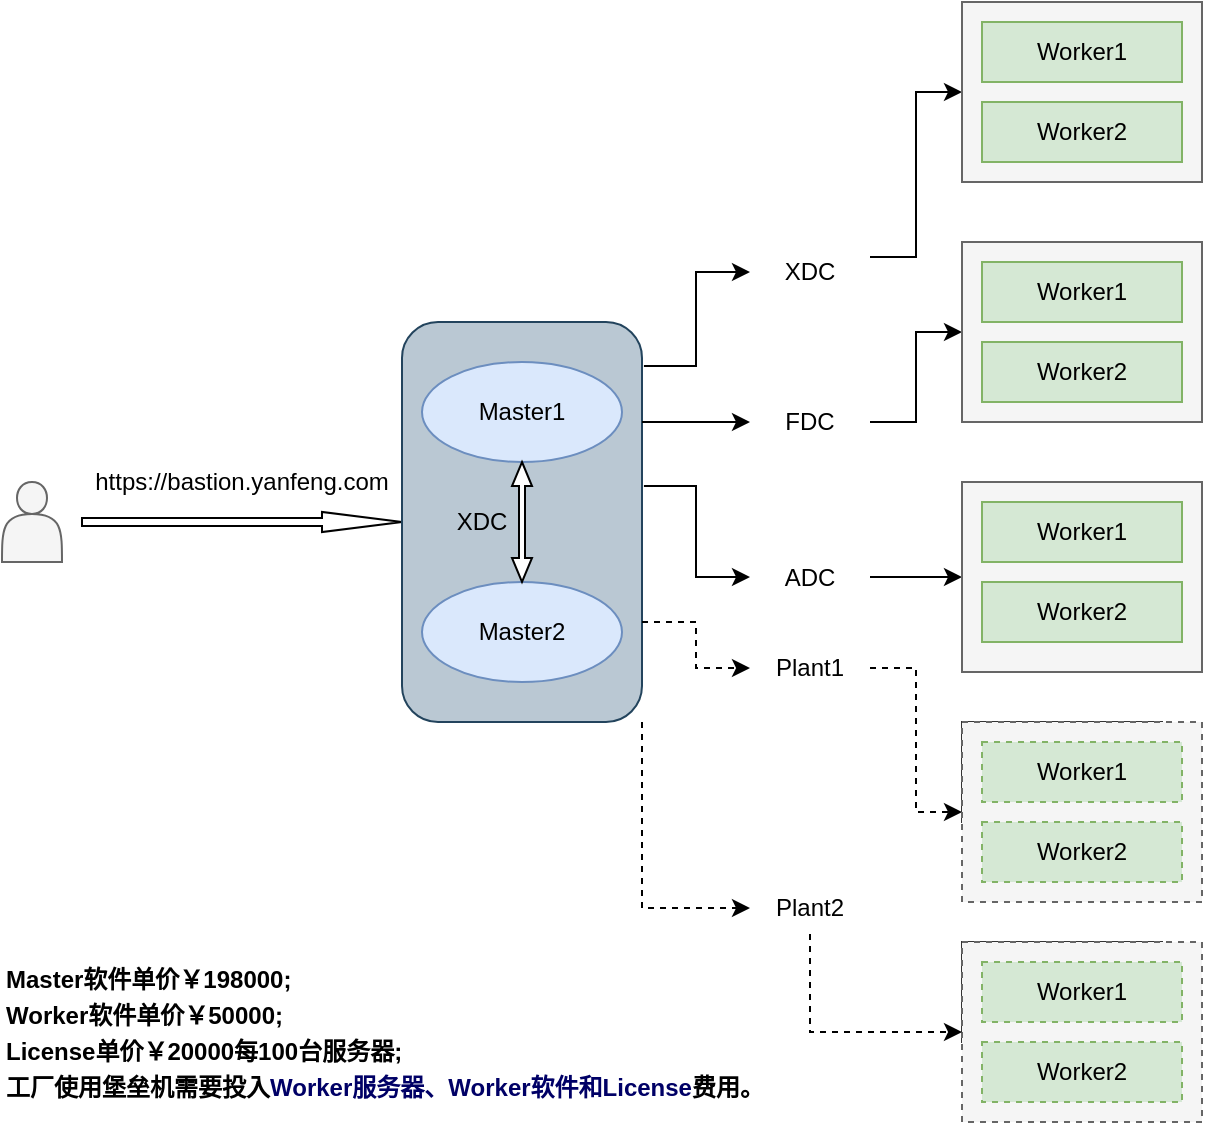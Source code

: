 <mxfile version="24.7.17">
  <diagram name="第 1 页" id="lUHJqOYcLx_I8CIas6FB">
    <mxGraphModel dx="1434" dy="780" grid="1" gridSize="10" guides="1" tooltips="1" connect="1" arrows="1" fold="1" page="1" pageScale="1" pageWidth="827" pageHeight="1169" math="0" shadow="0">
      <root>
        <mxCell id="0" />
        <mxCell id="1" parent="0" />
        <mxCell id="XpDxkfP4jnby5Jq5ViRB-1" value="" style="shape=actor;whiteSpace=wrap;html=1;fillColor=#f5f5f5;strokeColor=#666666;fontColor=#333333;" vertex="1" parent="1">
          <mxGeometry x="40" y="320" width="30" height="40" as="geometry" />
        </mxCell>
        <mxCell id="XpDxkfP4jnby5Jq5ViRB-2" value="" style="html=1;shadow=0;dashed=0;align=center;verticalAlign=middle;shape=mxgraph.arrows2.arrow;dy=0.6;dx=40;notch=0;" vertex="1" parent="1">
          <mxGeometry x="80" y="335" width="160" height="10" as="geometry" />
        </mxCell>
        <mxCell id="XpDxkfP4jnby5Jq5ViRB-19" style="edgeStyle=orthogonalEdgeStyle;rounded=0;orthogonalLoop=1;jettySize=auto;html=1;exitX=1;exitY=0.25;exitDx=0;exitDy=0;entryX=0;entryY=0.5;entryDx=0;entryDy=0;" edge="1" parent="1" source="XpDxkfP4jnby5Jq5ViRB-36" target="XpDxkfP4jnby5Jq5ViRB-13">
          <mxGeometry relative="1" as="geometry" />
        </mxCell>
        <mxCell id="XpDxkfP4jnby5Jq5ViRB-34" style="edgeStyle=orthogonalEdgeStyle;rounded=0;orthogonalLoop=1;jettySize=auto;html=1;exitX=1;exitY=0.5;exitDx=0;exitDy=0;entryX=0;entryY=0.5;entryDx=0;entryDy=0;" edge="1" parent="1" source="XpDxkfP4jnby5Jq5ViRB-37" target="XpDxkfP4jnby5Jq5ViRB-23">
          <mxGeometry relative="1" as="geometry" />
        </mxCell>
        <mxCell id="XpDxkfP4jnby5Jq5ViRB-35" style="edgeStyle=orthogonalEdgeStyle;rounded=0;orthogonalLoop=1;jettySize=auto;html=1;exitX=1;exitY=0.5;exitDx=0;exitDy=0;entryX=0;entryY=0.5;entryDx=0;entryDy=0;" edge="1" parent="1" source="XpDxkfP4jnby5Jq5ViRB-41" target="XpDxkfP4jnby5Jq5ViRB-59">
          <mxGeometry relative="1" as="geometry">
            <mxPoint x="490" y="410" as="targetPoint" />
          </mxGeometry>
        </mxCell>
        <mxCell id="XpDxkfP4jnby5Jq5ViRB-3" value="" style="rounded=1;whiteSpace=wrap;html=1;fillColor=#bac8d3;strokeColor=#23445d;" vertex="1" parent="1">
          <mxGeometry x="240" y="240" width="120" height="200" as="geometry" />
        </mxCell>
        <mxCell id="XpDxkfP4jnby5Jq5ViRB-5" value="Master1" style="ellipse;whiteSpace=wrap;html=1;fillColor=#dae8fc;strokeColor=#6c8ebf;" vertex="1" parent="1">
          <mxGeometry x="250" y="260" width="100" height="50" as="geometry" />
        </mxCell>
        <mxCell id="XpDxkfP4jnby5Jq5ViRB-6" value="Master2" style="ellipse;whiteSpace=wrap;html=1;fillColor=#dae8fc;strokeColor=#6c8ebf;" vertex="1" parent="1">
          <mxGeometry x="250" y="370" width="100" height="50" as="geometry" />
        </mxCell>
        <mxCell id="XpDxkfP4jnby5Jq5ViRB-7" value="" style="shape=doubleArrow;direction=south;whiteSpace=wrap;html=1;" vertex="1" parent="1">
          <mxGeometry x="295" y="310" width="10" height="60" as="geometry" />
        </mxCell>
        <mxCell id="XpDxkfP4jnby5Jq5ViRB-8" value="https://bastion.yanfeng.com" style="text;html=1;align=center;verticalAlign=middle;whiteSpace=wrap;rounded=0;" vertex="1" parent="1">
          <mxGeometry x="130" y="305" width="60" height="30" as="geometry" />
        </mxCell>
        <mxCell id="XpDxkfP4jnby5Jq5ViRB-10" value="XDC" style="text;html=1;align=center;verticalAlign=middle;whiteSpace=wrap;rounded=0;" vertex="1" parent="1">
          <mxGeometry x="250" y="325" width="60" height="30" as="geometry" />
        </mxCell>
        <mxCell id="XpDxkfP4jnby5Jq5ViRB-13" value="" style="rounded=0;whiteSpace=wrap;html=1;fillColor=#f5f5f5;fontColor=#333333;strokeColor=#666666;" vertex="1" parent="1">
          <mxGeometry x="520" y="80" width="120" height="90" as="geometry" />
        </mxCell>
        <mxCell id="XpDxkfP4jnby5Jq5ViRB-23" value="" style="rounded=0;whiteSpace=wrap;html=1;fillColor=#f5f5f5;fontColor=#333333;strokeColor=#666666;" vertex="1" parent="1">
          <mxGeometry x="520" y="200" width="120" height="90" as="geometry" />
        </mxCell>
        <mxCell id="XpDxkfP4jnby5Jq5ViRB-24" value="Worker1" style="rounded=0;whiteSpace=wrap;html=1;fillColor=#d5e8d4;strokeColor=#82b366;" vertex="1" parent="1">
          <mxGeometry x="530" y="210" width="100" height="30" as="geometry" />
        </mxCell>
        <mxCell id="XpDxkfP4jnby5Jq5ViRB-25" value="Worker2" style="rounded=0;whiteSpace=wrap;html=1;fillColor=#d5e8d4;strokeColor=#82b366;" vertex="1" parent="1">
          <mxGeometry x="530" y="250" width="100" height="30" as="geometry" />
        </mxCell>
        <mxCell id="XpDxkfP4jnby5Jq5ViRB-27" value="Worker1" style="rounded=0;whiteSpace=wrap;html=1;fillColor=#d5e8d4;strokeColor=#82b366;" vertex="1" parent="1">
          <mxGeometry x="530" y="90" width="100" height="30" as="geometry" />
        </mxCell>
        <mxCell id="XpDxkfP4jnby5Jq5ViRB-28" value="Worker2" style="rounded=0;whiteSpace=wrap;html=1;fillColor=#d5e8d4;strokeColor=#82b366;" vertex="1" parent="1">
          <mxGeometry x="530" y="130" width="100" height="30" as="geometry" />
        </mxCell>
        <mxCell id="XpDxkfP4jnby5Jq5ViRB-39" value="" style="edgeStyle=orthogonalEdgeStyle;rounded=0;orthogonalLoop=1;jettySize=auto;html=1;exitX=1;exitY=0.25;exitDx=0;exitDy=0;entryX=0;entryY=0.5;entryDx=0;entryDy=0;" edge="1" parent="1" source="XpDxkfP4jnby5Jq5ViRB-3" target="XpDxkfP4jnby5Jq5ViRB-37">
          <mxGeometry relative="1" as="geometry">
            <mxPoint x="360" y="340" as="sourcePoint" />
            <mxPoint x="520" y="310" as="targetPoint" />
          </mxGeometry>
        </mxCell>
        <mxCell id="XpDxkfP4jnby5Jq5ViRB-37" value="FDC" style="text;html=1;align=center;verticalAlign=middle;whiteSpace=wrap;rounded=0;" vertex="1" parent="1">
          <mxGeometry x="414" y="275" width="60" height="30" as="geometry" />
        </mxCell>
        <mxCell id="XpDxkfP4jnby5Jq5ViRB-40" value="" style="edgeStyle=orthogonalEdgeStyle;rounded=0;orthogonalLoop=1;jettySize=auto;html=1;exitX=1.008;exitY=0.11;exitDx=0;exitDy=0;entryX=0;entryY=0.5;entryDx=0;entryDy=0;exitPerimeter=0;" edge="1" parent="1" source="XpDxkfP4jnby5Jq5ViRB-3" target="XpDxkfP4jnby5Jq5ViRB-36">
          <mxGeometry relative="1" as="geometry">
            <mxPoint x="360" y="290" as="sourcePoint" />
            <mxPoint x="520" y="150" as="targetPoint" />
          </mxGeometry>
        </mxCell>
        <mxCell id="XpDxkfP4jnby5Jq5ViRB-36" value="XDC" style="text;html=1;align=center;verticalAlign=middle;whiteSpace=wrap;rounded=0;" vertex="1" parent="1">
          <mxGeometry x="414" y="200" width="60" height="30" as="geometry" />
        </mxCell>
        <mxCell id="XpDxkfP4jnby5Jq5ViRB-42" value="" style="edgeStyle=orthogonalEdgeStyle;rounded=0;orthogonalLoop=1;jettySize=auto;html=1;exitX=1.008;exitY=0.41;exitDx=0;exitDy=0;entryX=0;entryY=0.5;entryDx=0;entryDy=0;exitPerimeter=0;" edge="1" parent="1" source="XpDxkfP4jnby5Jq5ViRB-3" target="XpDxkfP4jnby5Jq5ViRB-41">
          <mxGeometry relative="1" as="geometry">
            <mxPoint x="360" y="390" as="sourcePoint" />
            <mxPoint x="520" y="470" as="targetPoint" />
          </mxGeometry>
        </mxCell>
        <mxCell id="XpDxkfP4jnby5Jq5ViRB-41" value="ADC" style="text;html=1;align=center;verticalAlign=middle;whiteSpace=wrap;rounded=0;" vertex="1" parent="1">
          <mxGeometry x="414" y="352" width="60" height="31" as="geometry" />
        </mxCell>
        <mxCell id="XpDxkfP4jnby5Jq5ViRB-48" style="edgeStyle=orthogonalEdgeStyle;rounded=0;orthogonalLoop=1;jettySize=auto;html=1;entryX=0;entryY=0.5;entryDx=0;entryDy=0;exitX=1;exitY=0.5;exitDx=0;exitDy=0;dashed=1;" edge="1" parent="1" source="XpDxkfP4jnby5Jq5ViRB-49" target="XpDxkfP4jnby5Jq5ViRB-54">
          <mxGeometry relative="1" as="geometry">
            <mxPoint x="450" y="560" as="sourcePoint" />
            <mxPoint x="511" y="565" as="targetPoint" />
          </mxGeometry>
        </mxCell>
        <mxCell id="XpDxkfP4jnby5Jq5ViRB-51" value="" style="edgeStyle=orthogonalEdgeStyle;rounded=0;orthogonalLoop=1;jettySize=auto;html=1;entryX=0;entryY=0.5;entryDx=0;entryDy=0;dashed=1;exitX=1;exitY=0.75;exitDx=0;exitDy=0;" edge="1" parent="1" source="XpDxkfP4jnby5Jq5ViRB-3" target="XpDxkfP4jnby5Jq5ViRB-49">
          <mxGeometry relative="1" as="geometry">
            <mxPoint x="380" y="390" as="sourcePoint" />
            <mxPoint x="520" y="630" as="targetPoint" />
          </mxGeometry>
        </mxCell>
        <mxCell id="XpDxkfP4jnby5Jq5ViRB-49" value="Plant1" style="text;html=1;align=center;verticalAlign=middle;whiteSpace=wrap;rounded=0;" vertex="1" parent="1">
          <mxGeometry x="414" y="400" width="60" height="26" as="geometry" />
        </mxCell>
        <mxCell id="XpDxkfP4jnby5Jq5ViRB-52" value="Worker1" style="rounded=0;whiteSpace=wrap;html=1;strokeColor=#333333;" vertex="1" parent="1">
          <mxGeometry x="520" y="440" width="100" height="50" as="geometry" />
        </mxCell>
        <mxCell id="XpDxkfP4jnby5Jq5ViRB-54" value="" style="rounded=0;whiteSpace=wrap;html=1;dashed=1;strokeColor=#666666;fillColor=#f5f5f5;fontColor=#333333;" vertex="1" parent="1">
          <mxGeometry x="520" y="440" width="120" height="90" as="geometry" />
        </mxCell>
        <mxCell id="XpDxkfP4jnby5Jq5ViRB-55" value="Worker1" style="rounded=0;whiteSpace=wrap;html=1;dashed=1;strokeColor=#82b366;fillColor=#d5e8d4;" vertex="1" parent="1">
          <mxGeometry x="530" y="450" width="100" height="30" as="geometry" />
        </mxCell>
        <mxCell id="XpDxkfP4jnby5Jq5ViRB-56" value="Worker2" style="rounded=0;whiteSpace=wrap;html=1;dashed=1;strokeColor=#82b366;fillColor=#d5e8d4;" vertex="1" parent="1">
          <mxGeometry x="530" y="490" width="100" height="30" as="geometry" />
        </mxCell>
        <mxCell id="XpDxkfP4jnby5Jq5ViRB-59" value="" style="rounded=0;whiteSpace=wrap;html=1;fillColor=#f5f5f5;fontColor=#333333;strokeColor=#666666;" vertex="1" parent="1">
          <mxGeometry x="520" y="320" width="120" height="95" as="geometry" />
        </mxCell>
        <mxCell id="XpDxkfP4jnby5Jq5ViRB-60" value="Worker1" style="rounded=0;whiteSpace=wrap;html=1;fillColor=#d5e8d4;strokeColor=#82b366;" vertex="1" parent="1">
          <mxGeometry x="530" y="330" width="100" height="30" as="geometry" />
        </mxCell>
        <mxCell id="XpDxkfP4jnby5Jq5ViRB-61" value="Worker2" style="rounded=0;whiteSpace=wrap;html=1;fillColor=#d5e8d4;strokeColor=#82b366;" vertex="1" parent="1">
          <mxGeometry x="530" y="370" width="100" height="30" as="geometry" />
        </mxCell>
        <mxCell id="XpDxkfP4jnby5Jq5ViRB-65" value="Worker1" style="rounded=0;whiteSpace=wrap;html=1;strokeColor=#333333;" vertex="1" parent="1">
          <mxGeometry x="520" y="550" width="100" height="50" as="geometry" />
        </mxCell>
        <mxCell id="XpDxkfP4jnby5Jq5ViRB-66" value="" style="rounded=0;whiteSpace=wrap;html=1;dashed=1;strokeColor=#666666;fillColor=#f5f5f5;fontColor=#333333;" vertex="1" parent="1">
          <mxGeometry x="520" y="550" width="120" height="90" as="geometry" />
        </mxCell>
        <mxCell id="XpDxkfP4jnby5Jq5ViRB-67" value="Worker1" style="rounded=0;whiteSpace=wrap;html=1;dashed=1;strokeColor=#82b366;fillColor=#d5e8d4;" vertex="1" parent="1">
          <mxGeometry x="530" y="560" width="100" height="30" as="geometry" />
        </mxCell>
        <mxCell id="XpDxkfP4jnby5Jq5ViRB-68" value="Worker2" style="rounded=0;whiteSpace=wrap;html=1;dashed=1;strokeColor=#82b366;fillColor=#d5e8d4;" vertex="1" parent="1">
          <mxGeometry x="530" y="600" width="100" height="30" as="geometry" />
        </mxCell>
        <mxCell id="XpDxkfP4jnby5Jq5ViRB-69" value="" style="edgeStyle=orthogonalEdgeStyle;rounded=0;orthogonalLoop=1;jettySize=auto;html=1;dashed=1;exitX=1;exitY=1;exitDx=0;exitDy=0;entryX=0;entryY=0.5;entryDx=0;entryDy=0;" edge="1" parent="1" source="XpDxkfP4jnby5Jq5ViRB-3" target="XpDxkfP4jnby5Jq5ViRB-70">
          <mxGeometry relative="1" as="geometry">
            <mxPoint x="370" y="430" as="sourcePoint" />
            <mxPoint x="390" y="490" as="targetPoint" />
            <Array as="points">
              <mxPoint x="360" y="533" />
            </Array>
          </mxGeometry>
        </mxCell>
        <mxCell id="XpDxkfP4jnby5Jq5ViRB-70" value="Plant2" style="text;html=1;align=center;verticalAlign=middle;whiteSpace=wrap;rounded=0;" vertex="1" parent="1">
          <mxGeometry x="414" y="520" width="60" height="26" as="geometry" />
        </mxCell>
        <mxCell id="XpDxkfP4jnby5Jq5ViRB-72" style="edgeStyle=orthogonalEdgeStyle;rounded=0;orthogonalLoop=1;jettySize=auto;html=1;entryX=0;entryY=0.5;entryDx=0;entryDy=0;exitX=0.5;exitY=1;exitDx=0;exitDy=0;dashed=1;" edge="1" parent="1" source="XpDxkfP4jnby5Jq5ViRB-70" target="XpDxkfP4jnby5Jq5ViRB-66">
          <mxGeometry relative="1" as="geometry">
            <mxPoint x="484" y="423" as="sourcePoint" />
            <mxPoint x="530" y="495" as="targetPoint" />
          </mxGeometry>
        </mxCell>
        <mxCell id="XpDxkfP4jnby5Jq5ViRB-73" value="&lt;p style=&quot;line-height: 150%;&quot;&gt;&lt;b style=&quot;background-color: initial;&quot;&gt;Master软件单价￥198000;&lt;/b&gt;&lt;br&gt;&lt;b style=&quot;background-color: initial;&quot;&gt;Worker软件单价￥50000;&lt;/b&gt;&lt;br&gt;&lt;b style=&quot;background-color: initial;&quot;&gt;License单价￥20000每100台服务器;&lt;/b&gt;&lt;br&gt;&lt;b style=&quot;background-color: initial;&quot;&gt;工厂使用堡垒机需要投入&lt;/b&gt;&lt;b style=&quot;background-color: initial;&quot;&gt;&lt;font color=&quot;#000066&quot;&gt;Worker服务器、&lt;/font&gt;&lt;/b&gt;&lt;b style=&quot;background-color: initial;&quot;&gt;&lt;font color=&quot;#000066&quot;&gt;Worker软件和License&lt;/font&gt;费用。&lt;/b&gt;&lt;/p&gt;" style="text;html=1;align=left;verticalAlign=middle;whiteSpace=wrap;rounded=0;" vertex="1" parent="1">
          <mxGeometry x="40" y="560" width="445" height="70" as="geometry" />
        </mxCell>
      </root>
    </mxGraphModel>
  </diagram>
</mxfile>
